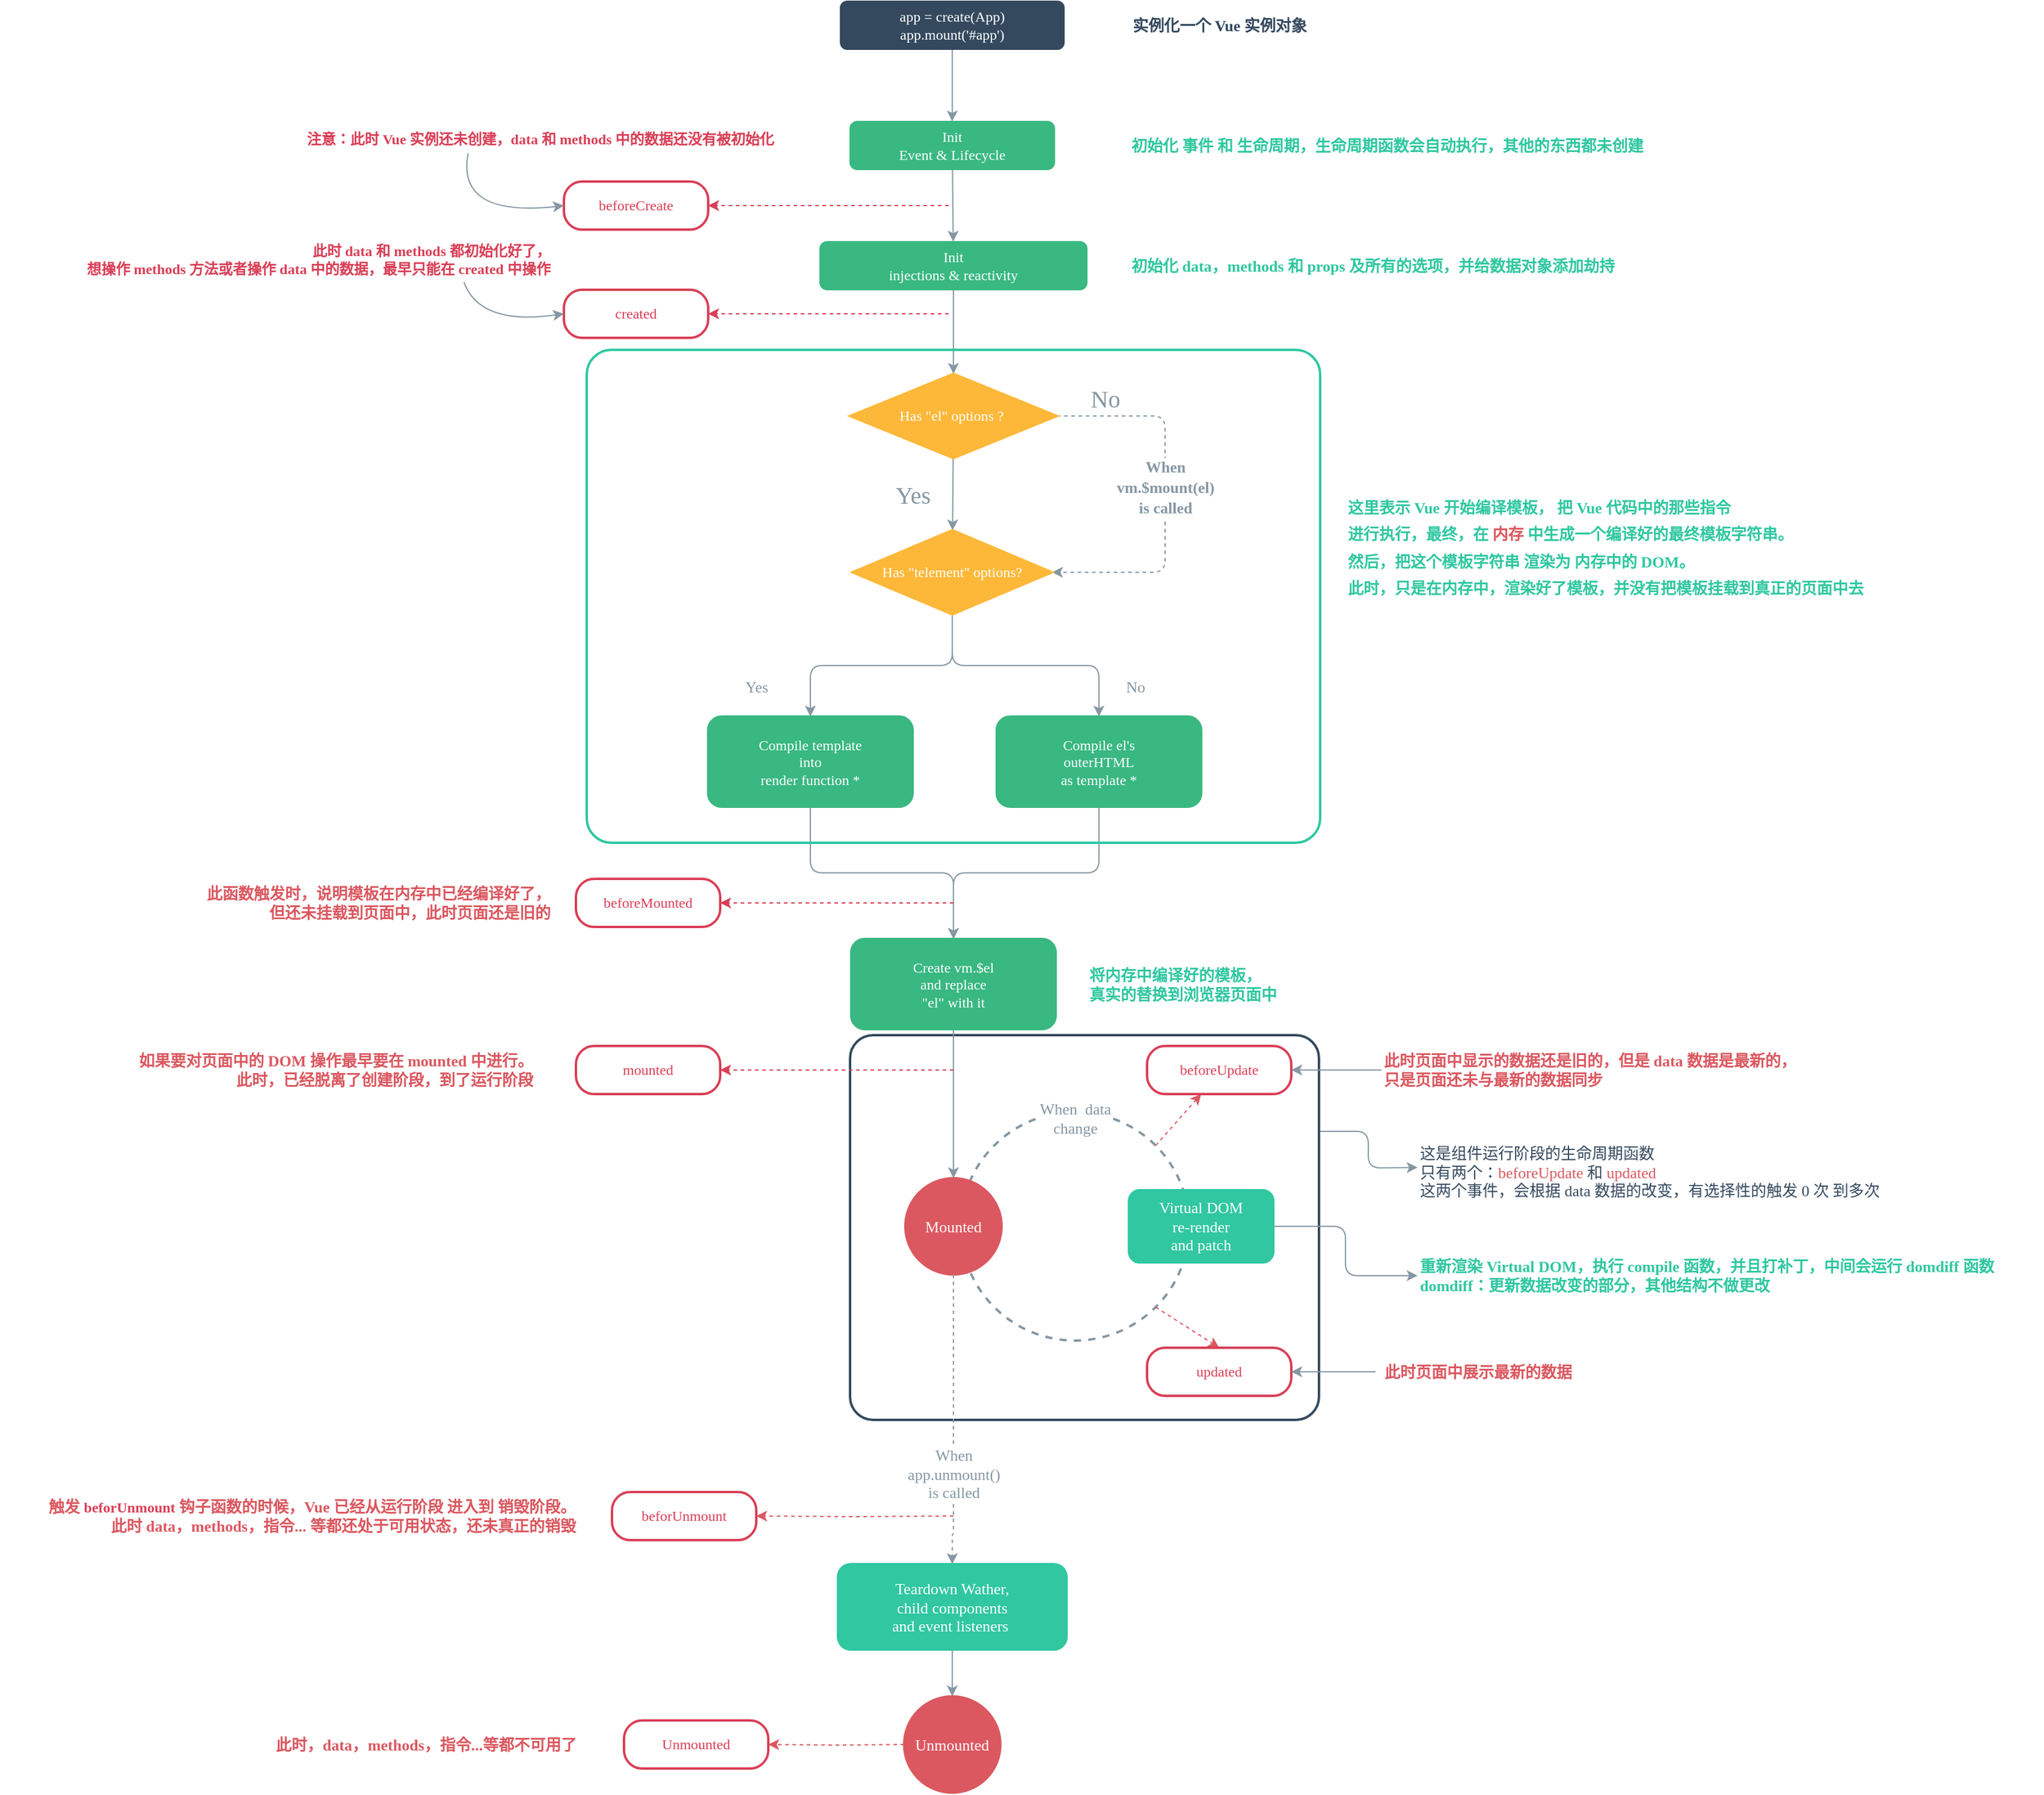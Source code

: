 <mxfile>
    <diagram id="1zRuC3fXq2wkSjK2xibu" name="第 1 页">
        <mxGraphModel dx="2295" dy="844" grid="1" gridSize="10" guides="1" tooltips="1" connect="1" arrows="1" fold="1" page="1" pageScale="1" pageWidth="827" pageHeight="1169" math="1" shadow="0">
            <root>
                <mxCell id="0"/>
                <mxCell id="1" style="" parent="0"/>
                <mxCell id="76" style="edgeStyle=orthogonalEdgeStyle;html=1;exitX=1;exitY=0.25;exitDx=0;exitDy=0;fontFamily=微软雅黑;fontSize=13;fontColor=#DB5860;strokeColor=#8597A3;" parent="1" source="72" edge="1">
                    <mxGeometry relative="1" as="geometry">
                        <mxPoint x="800" y="980" as="targetPoint"/>
                    </mxGeometry>
                </mxCell>
                <mxCell id="72" value="" style="rounded=1;whiteSpace=wrap;html=1;labelBackgroundColor=default;fontFamily=微软雅黑;fontSize=13;fontColor=#DB5860;strokeColor=#34495E;strokeWidth=2;fillColor=none;arcSize=6;" parent="1" vertex="1">
                    <mxGeometry x="328" y="870" width="390" height="320" as="geometry"/>
                </mxCell>
                <mxCell id="45" value="" style="ellipse;whiteSpace=wrap;html=1;aspect=fixed;rounded=1;labelBackgroundColor=none;fontFamily=微软雅黑;fontSize=13;fontColor=#FFFFFF;strokeColor=#8597A3;strokeWidth=2;fillColor=none;dashed=1;" parent="1" vertex="1">
                    <mxGeometry x="420" y="934" width="190" height="190" as="geometry"/>
                </mxCell>
                <mxCell id="4" style="edgeStyle=none;html=1;entryX=0.5;entryY=0;entryDx=0;entryDy=0;strokeColor=#8597a3;" parent="1" source="2" target="3" edge="1">
                    <mxGeometry relative="1" as="geometry"/>
                </mxCell>
                <mxCell id="2" value="app = create(App)&lt;br&gt;app.mount('#app')" style="rounded=1;whiteSpace=wrap;html=1;fillColor=#34495E;strokeColor=#34495E;arcSize=14;fontColor=#FFFFFF;fontFamily=FiraCode Nerd Font;" parent="1" vertex="1">
                    <mxGeometry x="320" y="10" width="186" height="40" as="geometry"/>
                </mxCell>
                <mxCell id="10" style="edgeStyle=none;html=1;fontFamily=Helvetica;fontSize=12;fontColor=#FFFFFF;strokeColor=#8597A3;" parent="1" source="3" target="8" edge="1">
                    <mxGeometry relative="1" as="geometry"/>
                </mxCell>
                <mxCell id="3" value="Init&lt;br&gt;Event &amp;amp; Lifecycle" style="rounded=1;whiteSpace=wrap;html=1;fillColor=#39b881;strokeColor=#39b881;fontColor=#FFFFFF;fontFamily=FiraCode Nerd Font;" parent="1" vertex="1">
                    <mxGeometry x="328" y="110" width="170" height="40" as="geometry"/>
                </mxCell>
                <mxCell id="5" value="&lt;font color=&quot;#34495e&quot; style=&quot;font-size: 13px;&quot;&gt;&lt;b style=&quot;font-size: 13px;&quot;&gt;实例化一个 Vue 实例对象&lt;/b&gt;&lt;/font&gt;" style="text;html=1;align=center;verticalAlign=middle;resizable=0;points=[];autosize=1;strokeColor=none;fillColor=none;fontColor=#000000;fontFamily=微软雅黑;fontSize=13;" parent="1" vertex="1">
                    <mxGeometry x="550" y="20" width="170" height="20" as="geometry"/>
                </mxCell>
                <mxCell id="6" value="&lt;p style=&quot;line-height: 1.5; font-size: 13px;&quot;&gt;&lt;font color=&quot;#30c7a1&quot; style=&quot;font-size: 13px;&quot;&gt;&lt;b style=&quot;font-size: 13px;&quot;&gt;初始化 事件 和 生命周期，生命周期函数会自动执行，其他的东西都未创建&lt;/b&gt;&lt;/font&gt;&lt;/p&gt;" style="text;html=1;align=left;verticalAlign=middle;resizable=0;points=[];autosize=1;strokeColor=none;fillColor=none;fontColor=#000000;fontFamily=微软雅黑;fontSize=13;" parent="1" vertex="1">
                    <mxGeometry x="560" y="105" width="440" height="50" as="geometry"/>
                </mxCell>
                <mxCell id="16" style="edgeStyle=none;html=1;entryX=0.5;entryY=0;entryDx=0;entryDy=0;fontFamily=Helvetica;fontSize=12;fontColor=#FFFFFF;strokeColor=#8597A3;" parent="1" source="8" target="15" edge="1">
                    <mxGeometry relative="1" as="geometry"/>
                </mxCell>
                <mxCell id="8" value="Init&lt;br&gt;injections &amp;amp; reactivity" style="rounded=1;whiteSpace=wrap;html=1;fillColor=#39b881;strokeColor=#39b881;fontColor=#FFFFFF;fontFamily=FiraCode Nerd Font;" parent="1" vertex="1">
                    <mxGeometry x="303" y="210" width="222" height="40" as="geometry"/>
                </mxCell>
                <mxCell id="11" value="" style="endArrow=classic;html=1;fontFamily=Helvetica;fontSize=12;fontColor=#FFFFFF;strokeColor=#d93f56;dashed=1;" parent="1" edge="1">
                    <mxGeometry width="50" height="50" relative="1" as="geometry">
                        <mxPoint x="410" y="180" as="sourcePoint"/>
                        <mxPoint x="210" y="180" as="targetPoint"/>
                    </mxGeometry>
                </mxCell>
                <mxCell id="12" value="beforeCreate" style="rounded=1;whiteSpace=wrap;html=1;fontFamily=FiraCode Nerd Font;fontSize=12;fontColor=#D93F56;strokeColor=#D93F56;fillColor=default;arcSize=38;strokeWidth=2;" parent="1" vertex="1">
                    <mxGeometry x="90" y="160" width="120" height="40" as="geometry"/>
                </mxCell>
                <mxCell id="18" style="edgeStyle=none;html=1;fontFamily=Helvetica;fontSize=12;fontColor=#FFFFFF;strokeColor=#8597A3;" parent="1" source="15" target="17" edge="1">
                    <mxGeometry relative="1" as="geometry"/>
                </mxCell>
                <mxCell id="28" style="edgeStyle=orthogonalEdgeStyle;html=1;entryX=1;entryY=0.5;entryDx=0;entryDy=0;fontFamily=微软雅黑;fontSize=12;fontColor=#D93F56;strokeColor=#8597A3;exitX=1;exitY=0.5;exitDx=0;exitDy=0;dashed=1;" parent="1" source="15" target="17" edge="1">
                    <mxGeometry relative="1" as="geometry">
                        <Array as="points">
                            <mxPoint x="590" y="355"/>
                            <mxPoint x="590" y="485"/>
                        </Array>
                    </mxGeometry>
                </mxCell>
                <mxCell id="15" value="Has &quot;el&quot; options ?&amp;nbsp;" style="rhombus;whiteSpace=wrap;html=1;rounded=1;fontFamily=FiraCode Nerd Font;fontSize=12;fontColor=#FFFFFF;strokeColor=#fdb839;strokeWidth=2;fillColor=#FDB839;arcSize=0;" parent="1" vertex="1">
                    <mxGeometry x="328" y="320" width="172" height="70" as="geometry"/>
                </mxCell>
                <mxCell id="35" style="edgeStyle=orthogonalEdgeStyle;html=1;fontFamily=微软雅黑;fontSize=13;fontColor=#8597A3;strokeColor=#8597A3;" parent="1" source="17" target="33" edge="1">
                    <mxGeometry relative="1" as="geometry"/>
                </mxCell>
                <mxCell id="36" style="edgeStyle=orthogonalEdgeStyle;html=1;fontFamily=微软雅黑;fontSize=13;fontColor=#8597A3;strokeColor=#8597A3;" parent="1" source="17" target="34" edge="1">
                    <mxGeometry relative="1" as="geometry"/>
                </mxCell>
                <mxCell id="17" value="Has &quot;telement&quot; options?" style="rhombus;whiteSpace=wrap;html=1;rounded=1;fontFamily=FiraCode Nerd Font;fontSize=12;fontColor=#FFFFFF;strokeColor=#fdb839;strokeWidth=2;fillColor=#FDB839;arcSize=0;" parent="1" vertex="1">
                    <mxGeometry x="330" y="450" width="166" height="70" as="geometry"/>
                </mxCell>
                <mxCell id="19" value="Yes" style="text;html=1;align=center;verticalAlign=middle;resizable=0;points=[];autosize=1;strokeColor=none;fillColor=none;fontSize=20;fontFamily=FiraCode Nerd Font;fontColor=#8597A3;" parent="1" vertex="1">
                    <mxGeometry x="355" y="405" width="50" height="30" as="geometry"/>
                </mxCell>
                <mxCell id="20" value="" style="endArrow=classic;html=1;fontFamily=Helvetica;fontSize=12;fontColor=#FFFFFF;strokeColor=#d93f56;dashed=1;" parent="1" edge="1">
                    <mxGeometry width="50" height="50" relative="1" as="geometry">
                        <mxPoint x="410" y="270" as="sourcePoint"/>
                        <mxPoint x="210" y="270" as="targetPoint"/>
                    </mxGeometry>
                </mxCell>
                <mxCell id="21" value="created" style="rounded=1;whiteSpace=wrap;html=1;fontFamily=FiraCode Nerd Font;fontSize=12;fontColor=#D93F56;strokeColor=#D93F56;strokeWidth=2;fillColor=default;arcSize=38;" parent="1" vertex="1">
                    <mxGeometry x="90" y="250" width="120" height="40" as="geometry"/>
                </mxCell>
                <mxCell id="22" value="&lt;div style=&quot;text-align: right; font-size: 12px;&quot;&gt;&lt;font color=&quot;#d93f56&quot; style=&quot;font-size: 12px;&quot;&gt;&lt;b style=&quot;font-size: 12px;&quot;&gt;注意：&lt;/b&gt;&lt;b style=&quot;font-size: 12px; text-align: left;&quot;&gt;此时 Vue 实例还未创建，&lt;/b&gt;&lt;b style=&quot;font-size: 12px; text-align: left;&quot;&gt;data 和 methods 中的数据还没有被初始化&lt;/b&gt;&lt;/font&gt;&lt;/div&gt;" style="text;html=1;align=center;verticalAlign=middle;resizable=0;points=[];autosize=1;strokeColor=none;fillColor=none;fontSize=12;fontFamily=微软雅黑;fontColor=#30c7a1;" parent="1" vertex="1">
                    <mxGeometry x="-140" y="115" width="420" height="20" as="geometry"/>
                </mxCell>
                <mxCell id="23" value="&lt;b style=&quot;font-size: 13px;&quot;&gt;初始化 data，methods 和 props 及所有的选项，并给数据对象添加劫持&lt;/b&gt;" style="text;html=1;align=left;verticalAlign=middle;resizable=0;points=[];autosize=1;strokeColor=none;fillColor=none;fontSize=13;fontFamily=微软雅黑;fontColor=#30C7A1;" parent="1" vertex="1">
                    <mxGeometry x="560" y="220" width="440" height="20" as="geometry"/>
                </mxCell>
                <mxCell id="24" value="" style="curved=1;endArrow=classic;html=1;fontFamily=微软雅黑;fontSize=14;fontColor=#30C7A1;strokeColor=#8597A3;entryX=0;entryY=0.5;entryDx=0;entryDy=0;exitX=0.358;exitY=1.065;exitDx=0;exitDy=0;exitPerimeter=0;" parent="1" source="22" target="12" edge="1">
                    <mxGeometry width="50" height="50" relative="1" as="geometry">
                        <mxPoint x="-180" y="240" as="sourcePoint"/>
                        <mxPoint x="-130" y="190" as="targetPoint"/>
                        <Array as="points">
                            <mxPoint y="190"/>
                        </Array>
                    </mxGeometry>
                </mxCell>
                <mxCell id="25" value="&lt;div style=&quot;font-size: 12px;&quot;&gt;&lt;span style=&quot;font-size: 12px;&quot;&gt;此时 data 和 methods 都初始化好了，&lt;/span&gt;&lt;/div&gt;想操作 methods 方法或者操作 data 中的数据，最早只能在 created 中操作" style="text;html=1;align=right;verticalAlign=middle;resizable=0;points=[];autosize=1;strokeColor=none;fillColor=none;fontSize=12;fontFamily=微软雅黑;fontColor=#D93F56;fontStyle=1;spacingTop=0;spacingBottom=0;" parent="1" vertex="1">
                    <mxGeometry x="-350" y="210" width="430" height="30" as="geometry"/>
                </mxCell>
                <mxCell id="27" value="" style="curved=1;endArrow=classic;html=1;fontFamily=微软雅黑;fontSize=12;fontColor=#D93F56;strokeColor=#8597A3;entryX=0;entryY=0.5;entryDx=0;entryDy=0;exitX=0.83;exitY=1.124;exitDx=0;exitDy=0;exitPerimeter=0;" parent="1" source="25" target="21" edge="1">
                    <mxGeometry width="50" height="50" relative="1" as="geometry">
                        <mxPoint x="-120" y="370" as="sourcePoint"/>
                        <mxPoint x="-70" y="320" as="targetPoint"/>
                        <Array as="points">
                            <mxPoint x="20" y="280"/>
                        </Array>
                    </mxGeometry>
                </mxCell>
                <mxCell id="29" value="No" style="text;html=1;align=center;verticalAlign=middle;resizable=0;points=[];autosize=1;strokeColor=none;fillColor=none;fontSize=20;fontFamily=FiraCode Nerd Font;fontColor=#8597A3;" parent="1" vertex="1">
                    <mxGeometry x="525" y="330" width="30" height="20" as="geometry"/>
                </mxCell>
                <mxCell id="30" value="&lt;b style=&quot;line-height: 1.3; font-size: 13px;&quot;&gt;When&lt;br style=&quot;font-size: 13px;&quot;&gt;vm.$mount(el)&lt;br style=&quot;font-size: 13px;&quot;&gt;is called&lt;/b&gt;" style="text;html=1;align=center;verticalAlign=middle;resizable=0;points=[];autosize=1;strokeColor=none;fillColor=none;fontSize=13;fontFamily=微软雅黑;fontColor=#8597A3;labelBackgroundColor=default;" parent="1" vertex="1">
                    <mxGeometry x="535" y="385" width="110" height="60" as="geometry"/>
                </mxCell>
                <mxCell id="40" style="edgeStyle=orthogonalEdgeStyle;html=1;entryX=0.5;entryY=0;entryDx=0;entryDy=0;fontFamily=微软雅黑;fontSize=13;fontColor=#8597A3;strokeColor=#8597A3;" parent="1" source="33" target="39" edge="1">
                    <mxGeometry relative="1" as="geometry"/>
                </mxCell>
                <mxCell id="33" value="Compile template&lt;br&gt;into&lt;br&gt;render function *" style="rounded=1;whiteSpace=wrap;html=1;labelBackgroundColor=none;fontFamily=FiraCode Nerd Font;fontSize=12;fontColor=#FFFFFF;strokeColor=#39b881;strokeWidth=2;fillColor=#39b881;" parent="1" vertex="1">
                    <mxGeometry x="210" y="605" width="170" height="75" as="geometry"/>
                </mxCell>
                <mxCell id="41" style="edgeStyle=orthogonalEdgeStyle;html=1;entryX=0.5;entryY=0;entryDx=0;entryDy=0;fontFamily=微软雅黑;fontSize=13;fontColor=#8597A3;strokeColor=#8597A3;" parent="1" source="34" target="39" edge="1">
                    <mxGeometry relative="1" as="geometry"/>
                </mxCell>
                <mxCell id="34" value="Compile el's&lt;br&gt;outerHTML&lt;br&gt;as template *" style="rounded=1;whiteSpace=wrap;html=1;labelBackgroundColor=none;fontFamily=FiraCode Nerd Font;fontSize=12;fontColor=#FFFFFF;strokeColor=#39b881;strokeWidth=2;fillColor=#39b881;" parent="1" vertex="1">
                    <mxGeometry x="450" y="605" width="170" height="75" as="geometry"/>
                </mxCell>
                <mxCell id="37" value="Yes" style="text;html=1;align=center;verticalAlign=middle;resizable=0;points=[];autosize=1;strokeColor=none;fillColor=none;fontSize=13;fontFamily=微软雅黑;fontColor=#8597A3;" parent="1" vertex="1">
                    <mxGeometry x="230" y="570" width="40" height="20" as="geometry"/>
                </mxCell>
                <mxCell id="38" value="No" style="text;html=1;align=center;verticalAlign=middle;resizable=0;points=[];autosize=1;strokeColor=none;fillColor=none;fontSize=13;fontFamily=微软雅黑;fontColor=#8597A3;" parent="1" vertex="1">
                    <mxGeometry x="550" y="570" width="30" height="20" as="geometry"/>
                </mxCell>
                <mxCell id="47" style="edgeStyle=orthogonalEdgeStyle;html=1;fontFamily=微软雅黑;fontSize=13;fontColor=#8597A3;strokeColor=#8597A3;" parent="1" source="39" target="44" edge="1">
                    <mxGeometry relative="1" as="geometry"/>
                </mxCell>
                <mxCell id="39" value="Create vm.$el&lt;br&gt;and replace&lt;br&gt;&quot;el&quot; with it" style="rounded=1;whiteSpace=wrap;html=1;labelBackgroundColor=none;fontFamily=FiraCode Nerd Font;fontSize=12;fontColor=#FFFFFF;strokeColor=#39b881;strokeWidth=2;fillColor=#39b881;" parent="1" vertex="1">
                    <mxGeometry x="329" y="790" width="170" height="75" as="geometry"/>
                </mxCell>
                <mxCell id="42" value="" style="endArrow=classic;html=1;fontFamily=Helvetica;fontSize=12;fontColor=#FFFFFF;strokeColor=#d93f56;dashed=1;" parent="1" edge="1">
                    <mxGeometry width="50" height="50" relative="1" as="geometry">
                        <mxPoint x="414" y="760" as="sourcePoint"/>
                        <mxPoint x="220" y="760" as="targetPoint"/>
                    </mxGeometry>
                </mxCell>
                <mxCell id="43" value="beforeMounted" style="rounded=1;whiteSpace=wrap;html=1;labelBackgroundColor=none;fontFamily=FiraCode Nerd Font;fontSize=12;fontColor=#D93F56;strokeColor=#D93F56;strokeWidth=2;fillColor=default;arcSize=38;" parent="1" vertex="1">
                    <mxGeometry x="100" y="740" width="120" height="40" as="geometry"/>
                </mxCell>
                <mxCell id="57" style="edgeStyle=orthogonalEdgeStyle;html=1;entryX=0.5;entryY=0;entryDx=0;entryDy=0;dashed=1;fontFamily=微软雅黑;fontSize=13;fontColor=#FFFFFF;strokeColor=#8597A3;startArrow=none;" parent="1" source="58" target="56" edge="1">
                    <mxGeometry relative="1" as="geometry"/>
                </mxCell>
                <mxCell id="44" value="&lt;font color=&quot;#ffffff&quot;&gt;Mounted&lt;/font&gt;" style="ellipse;whiteSpace=wrap;html=1;aspect=fixed;rounded=1;labelBackgroundColor=none;fontFamily=微软雅黑;fontSize=13;fontColor=#8597A3;strokeColor=#DB5860;strokeWidth=2;fillColor=#db5860;" parent="1" vertex="1">
                    <mxGeometry x="374" y="989" width="80" height="80" as="geometry"/>
                </mxCell>
                <mxCell id="46" value="When&amp;nbsp; data&lt;br&gt;change" style="text;html=1;align=center;verticalAlign=middle;resizable=0;points=[];autosize=1;strokeColor=none;fillColor=none;fontSize=13;fontFamily=微软雅黑;fontColor=#8597A3;labelBackgroundColor=default;" parent="1" vertex="1">
                    <mxGeometry x="470" y="919" width="90" height="40" as="geometry"/>
                </mxCell>
                <mxCell id="48" value="" style="endArrow=classic;html=1;fontFamily=Helvetica;fontSize=12;fontColor=#FFFFFF;strokeColor=#d93f56;dashed=1;" parent="1" edge="1">
                    <mxGeometry width="50" height="50" relative="1" as="geometry">
                        <mxPoint x="414" y="899" as="sourcePoint"/>
                        <mxPoint x="220" y="899" as="targetPoint"/>
                    </mxGeometry>
                </mxCell>
                <mxCell id="49" value="mounted" style="rounded=1;whiteSpace=wrap;html=1;labelBackgroundColor=none;fontFamily=FiraCode Nerd Font;fontSize=12;fontColor=#D93F56;strokeColor=#D93F56;strokeWidth=2;fillColor=default;arcSize=38;" parent="1" vertex="1">
                    <mxGeometry x="100" y="879" width="120" height="40" as="geometry"/>
                </mxCell>
                <mxCell id="78" style="edgeStyle=orthogonalEdgeStyle;html=1;fontFamily=微软雅黑;fontSize=13;fontColor=#DB5860;strokeColor=#8597A3;" parent="1" source="50" edge="1">
                    <mxGeometry relative="1" as="geometry">
                        <mxPoint x="800" y="1070" as="targetPoint"/>
                        <Array as="points">
                            <mxPoint x="740" y="1029"/>
                            <mxPoint x="740" y="1070"/>
                        </Array>
                    </mxGeometry>
                </mxCell>
                <mxCell id="50" value="Virtual DOM&lt;br&gt;re-render&lt;br&gt;and patch" style="rounded=1;whiteSpace=wrap;html=1;labelBackgroundColor=none;fontFamily=微软雅黑;fontSize=13;fontColor=#FFFFFF;strokeColor=#30C7A1;strokeWidth=2;fillColor=#30C7A1;" parent="1" vertex="1">
                    <mxGeometry x="560" y="999" width="120" height="60" as="geometry"/>
                </mxCell>
                <mxCell id="52" value="" style="endArrow=classic;html=1;fontFamily=微软雅黑;fontSize=13;fontColor=#FFFFFF;strokeColor=#DB5860;exitX=1;exitY=0;exitDx=0;exitDy=0;dashed=1;" parent="1" source="45" edge="1">
                    <mxGeometry width="50" height="50" relative="1" as="geometry">
                        <mxPoint x="630" y="899" as="sourcePoint"/>
                        <mxPoint x="620" y="919" as="targetPoint"/>
                    </mxGeometry>
                </mxCell>
                <mxCell id="53" value="beforeUpdate" style="rounded=1;whiteSpace=wrap;html=1;labelBackgroundColor=none;fontFamily=FiraCode Nerd Font;fontSize=12;fontColor=#D93F56;strokeColor=#D93F56;strokeWidth=2;fillColor=default;arcSize=38;" parent="1" vertex="1">
                    <mxGeometry x="575" y="879" width="120" height="40" as="geometry"/>
                </mxCell>
                <mxCell id="54" value="" style="endArrow=classic;html=1;dashed=1;fontFamily=微软雅黑;fontSize=13;fontColor=#FFFFFF;strokeColor=#DB5860;exitX=1;exitY=1;exitDx=0;exitDy=0;entryX=0.5;entryY=0;entryDx=0;entryDy=0;" parent="1" source="45" target="55" edge="1">
                    <mxGeometry width="50" height="50" relative="1" as="geometry">
                        <mxPoint x="600" y="1179" as="sourcePoint"/>
                        <mxPoint x="630" y="1149" as="targetPoint"/>
                    </mxGeometry>
                </mxCell>
                <mxCell id="55" value="updated" style="rounded=1;whiteSpace=wrap;html=1;labelBackgroundColor=none;fontFamily=FiraCode Nerd Font;fontSize=12;fontColor=#D93F56;strokeColor=#D93F56;strokeWidth=2;fillColor=default;arcSize=38;" parent="1" vertex="1">
                    <mxGeometry x="575" y="1130" width="120" height="40" as="geometry"/>
                </mxCell>
                <mxCell id="61" style="edgeStyle=orthogonalEdgeStyle;html=1;fontFamily=微软雅黑;fontSize=13;fontColor=#8597A3;strokeColor=#8597A3;" parent="1" source="56" target="60" edge="1">
                    <mxGeometry relative="1" as="geometry"/>
                </mxCell>
                <mxCell id="56" value="Teardown Wather,&lt;br&gt;child components&lt;br&gt;and event listeners&amp;nbsp;" style="rounded=1;whiteSpace=wrap;html=1;labelBackgroundColor=none;fontFamily=微软雅黑;fontSize=13;fontColor=#FFFFFF;strokeColor=#30C7A1;strokeWidth=2;fillColor=#30C7A1;" parent="1" vertex="1">
                    <mxGeometry x="318" y="1310" width="190" height="71" as="geometry"/>
                </mxCell>
                <mxCell id="58" value="When &lt;br&gt;app.unmount()&lt;br&gt;is called" style="text;html=1;align=center;verticalAlign=middle;resizable=0;points=[];autosize=1;strokeColor=none;fillColor=none;fontSize=13;fontFamily=微软雅黑;fontColor=#8597A3;labelBackgroundColor=default;" parent="1" vertex="1">
                    <mxGeometry x="359" y="1210" width="110" height="50" as="geometry"/>
                </mxCell>
                <mxCell id="59" value="" style="edgeStyle=orthogonalEdgeStyle;html=1;entryX=0.5;entryY=0;entryDx=0;entryDy=0;dashed=1;fontFamily=微软雅黑;fontSize=13;fontColor=#FFFFFF;strokeColor=#8597A3;endArrow=none;" parent="1" source="44" target="58" edge="1">
                    <mxGeometry relative="1" as="geometry">
                        <mxPoint x="414" y="1069" as="sourcePoint"/>
                        <mxPoint x="413" y="1198" as="targetPoint"/>
                    </mxGeometry>
                </mxCell>
                <mxCell id="63" style="edgeStyle=orthogonalEdgeStyle;html=1;entryX=1;entryY=0.5;entryDx=0;entryDy=0;fontFamily=微软雅黑;fontSize=13;fontColor=#FFFFFF;strokeColor=#DB5860;dashed=1;" parent="1" target="62" edge="1">
                    <mxGeometry relative="1" as="geometry">
                        <mxPoint x="373" y="1460" as="sourcePoint"/>
                    </mxGeometry>
                </mxCell>
                <mxCell id="60" value="&lt;font color=&quot;#ffffff&quot;&gt;Unmounted&lt;/font&gt;" style="ellipse;whiteSpace=wrap;html=1;aspect=fixed;rounded=1;labelBackgroundColor=none;fontFamily=微软雅黑;fontSize=13;fontColor=#8597A3;strokeColor=#DB5860;strokeWidth=2;fillColor=#db5860;" parent="1" vertex="1">
                    <mxGeometry x="373" y="1420" width="80" height="80" as="geometry"/>
                </mxCell>
                <mxCell id="62" value="Unmounted" style="rounded=1;whiteSpace=wrap;html=1;labelBackgroundColor=none;fontFamily=FiraCode Nerd Font;fontSize=12;fontColor=#D93F56;strokeColor=#D93F56;strokeWidth=2;fillColor=default;arcSize=38;" parent="1" vertex="1">
                    <mxGeometry x="140" y="1440" width="120" height="40" as="geometry"/>
                </mxCell>
                <mxCell id="64" style="edgeStyle=orthogonalEdgeStyle;html=1;entryX=1;entryY=0.5;entryDx=0;entryDy=0;fontFamily=微软雅黑;fontSize=13;fontColor=#FFFFFF;strokeColor=#DB5860;dashed=1;" parent="1" target="65" edge="1">
                    <mxGeometry relative="1" as="geometry">
                        <mxPoint x="414" y="1270" as="sourcePoint"/>
                    </mxGeometry>
                </mxCell>
                <mxCell id="65" value="beforUnmount" style="rounded=1;whiteSpace=wrap;html=1;labelBackgroundColor=none;fontFamily=FiraCode Nerd Font;fontSize=12;fontColor=#D93F56;strokeColor=#D93F56;strokeWidth=2;fillColor=default;arcSize=38;" parent="1" vertex="1">
                    <mxGeometry x="130" y="1250" width="120" height="40" as="geometry"/>
                </mxCell>
                <mxCell id="66" value="" style="rounded=1;whiteSpace=wrap;html=1;labelBackgroundColor=default;fontFamily=微软雅黑;fontSize=13;fontColor=#8597A3;strokeColor=#30C7A1;strokeWidth=2;fillColor=none;arcSize=5;" parent="1" vertex="1">
                    <mxGeometry x="109" y="300" width="610" height="410" as="geometry"/>
                </mxCell>
                <mxCell id="67" value="&lt;p style=&quot;line-height: 1.7&quot;&gt;&lt;b&gt;这里表示 Vue 开始编译模板， 把 Vue 代码中的那些指令&lt;br&gt;进行执行，最终，在 &lt;font color=&quot;#db5860&quot;&gt;内存&lt;/font&gt; 中生成一个编译好的最终模板字符串。&lt;br&gt;然后，把这个模板字符串 渲染为 内存中的 DOM。&lt;br&gt;此时，只是在内存中，渲染好了模板，并没有把模板挂载到真正的页面中去&lt;/b&gt;&lt;/p&gt;" style="text;html=1;align=left;verticalAlign=middle;resizable=0;points=[];autosize=1;strokeColor=none;fillColor=none;fontSize=13;fontFamily=微软雅黑;fontColor=#30C7A1;" parent="1" vertex="1">
                    <mxGeometry x="740" y="405" width="440" height="120" as="geometry"/>
                </mxCell>
                <mxCell id="68" value="&lt;b&gt;此函数触发时，说明模板在内存中已经编译好了，&lt;br&gt;但还未挂载到页面中，此时页面还是旧的&lt;/b&gt;" style="text;html=1;align=right;verticalAlign=middle;resizable=0;points=[];autosize=1;strokeColor=none;fillColor=none;fontSize=13;fontFamily=微软雅黑;fontColor=#DB5860;" parent="1" vertex="1">
                    <mxGeometry x="-220" y="740" width="300" height="40" as="geometry"/>
                </mxCell>
                <mxCell id="69" value="将内存中编译好的模板，&lt;br&gt;真实的替换到浏览器页面中" style="text;html=1;align=left;verticalAlign=middle;resizable=0;points=[];autosize=1;strokeColor=none;fillColor=none;fontSize=13;fontFamily=微软雅黑;fontColor=#30C7A1;fontStyle=1" parent="1" vertex="1">
                    <mxGeometry x="525" y="807.5" width="170" height="40" as="geometry"/>
                </mxCell>
                <mxCell id="70" value="&lt;div style=&quot;text-align: right&quot;&gt;&lt;b style=&quot;color: rgb(219 , 88 , 96)&quot;&gt;如果要对页面中的 DOM 操作最早要在 mounted 中进行。&lt;/b&gt;&lt;/div&gt;&lt;font color=&quot;#db5860&quot;&gt;&lt;div style=&quot;text-align: right&quot;&gt;&lt;b&gt;此时，已经脱离了创建阶段，到了运行阶段&lt;/b&gt;&lt;/div&gt;&lt;/font&gt;" style="text;html=1;align=center;verticalAlign=middle;resizable=0;points=[];autosize=1;strokeColor=none;fillColor=none;fontSize=13;fontFamily=微软雅黑;fontColor=#30C7A1;" parent="1" vertex="1">
                    <mxGeometry x="-280" y="879" width="360" height="40" as="geometry"/>
                </mxCell>
                <mxCell id="74" style="edgeStyle=orthogonalEdgeStyle;html=1;entryX=1;entryY=0.5;entryDx=0;entryDy=0;fontFamily=微软雅黑;fontSize=13;fontColor=#DB5860;strokeColor=#8597A3;" parent="1" source="71" target="53" edge="1">
                    <mxGeometry relative="1" as="geometry"/>
                </mxCell>
                <mxCell id="71" value="此时页面中显示的数据还是旧的，但是 data 数据是最新的，&lt;br&gt;只是页面还未与最新的数据同步" style="text;html=1;align=left;verticalAlign=middle;resizable=0;points=[];autosize=1;strokeColor=none;fillColor=none;fontSize=13;fontFamily=微软雅黑;fontColor=#DB5860;fontStyle=1" parent="1" vertex="1">
                    <mxGeometry x="770" y="879" width="360" height="40" as="geometry"/>
                </mxCell>
                <mxCell id="77" value="这是组件运行阶段的生命周期函数&lt;br&gt;只有两个：&lt;font color=&quot;#db5860&quot;&gt;beforeUpdate&lt;/font&gt; 和 &lt;font color=&quot;#db5860&quot;&gt;updated&lt;/font&gt;&lt;br&gt;这两个事件，会根据 data 数据的改变，有选择性的触发 0 次 到多次" style="text;html=1;align=left;verticalAlign=middle;resizable=0;points=[];autosize=1;strokeColor=none;fillColor=none;fontSize=13;fontFamily=微软雅黑;fontColor=#34495E;" parent="1" vertex="1">
                    <mxGeometry x="800" y="959" width="410" height="50" as="geometry"/>
                </mxCell>
                <mxCell id="79" value="重新渲染 Virtual DOM，执行 compile 函数，并且打补丁，中间会运行 domdiff 函数&lt;br&gt;domdiff：更新数据改变的部分，其他结构不做更改" style="text;html=1;align=left;verticalAlign=middle;resizable=0;points=[];autosize=1;strokeColor=none;fillColor=none;fontSize=13;fontFamily=微软雅黑;fontColor=#30C7A1;fontStyle=1" parent="1" vertex="1">
                    <mxGeometry x="800" y="1050" width="520" height="40" as="geometry"/>
                </mxCell>
                <mxCell id="81" style="edgeStyle=orthogonalEdgeStyle;html=1;entryX=1;entryY=0.5;entryDx=0;entryDy=0;fontFamily=微软雅黑;fontSize=13;fontColor=#DB5860;strokeColor=#8597A3;" parent="1" source="80" target="55" edge="1">
                    <mxGeometry relative="1" as="geometry"/>
                </mxCell>
                <mxCell id="80" value="此时页面中展示最新的数据" style="text;html=1;align=center;verticalAlign=middle;resizable=0;points=[];autosize=1;strokeColor=none;fillColor=none;fontSize=13;fontFamily=微软雅黑;fontColor=#DB5860;fontStyle=1" parent="1" vertex="1">
                    <mxGeometry x="765" y="1140" width="170" height="20" as="geometry"/>
                </mxCell>
                <mxCell id="82" value="触发&amp;nbsp;&lt;span style=&quot;color: rgb(217 , 63 , 86) ; font-family: &amp;#34;firacode nerd font&amp;#34; ; font-size: 12px ; text-align: center&quot;&gt;beforUnmount&lt;/span&gt;&amp;nbsp;钩子函数的时候，Vue 已经从运行阶段 进入到 销毁阶段。&lt;br&gt;此时 data，methods，指令... 等都还处于可用状态，还未真正的销毁" style="text;html=1;align=right;verticalAlign=middle;resizable=0;points=[];autosize=1;strokeColor=none;fillColor=none;fontSize=13;fontFamily=微软雅黑;fontColor=#DB5860;fontStyle=1" parent="1" vertex="1">
                    <mxGeometry x="-379" y="1250" width="480" height="40" as="geometry"/>
                </mxCell>
                <mxCell id="83" value="此时，data，methods，指令...等都不可用了" style="text;html=1;align=center;verticalAlign=middle;resizable=0;points=[];autosize=1;strokeColor=none;fillColor=none;fontSize=13;fontFamily=微软雅黑;fontColor=#DB5860;fontStyle=1" parent="1" vertex="1">
                    <mxGeometry x="-165.5" y="1450" width="280" height="20" as="geometry"/>
                </mxCell>
            </root>
        </mxGraphModel>
    </diagram>
</mxfile>